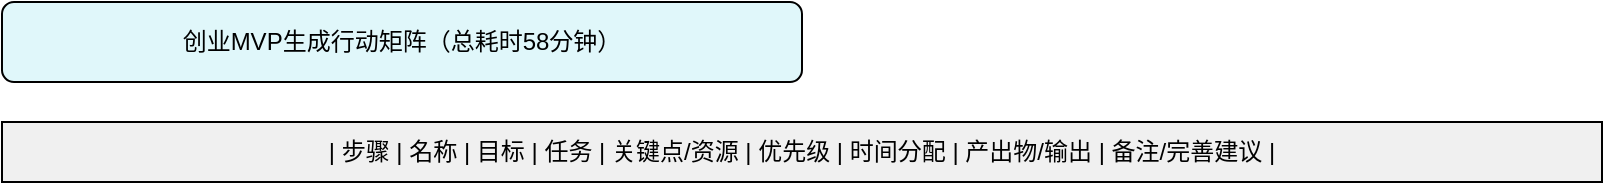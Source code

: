<mxfile version="26.0.9">
  <diagram name="Page-1" id="IQtUckBAeXYavFL6zw9H">
    <mxGraphModel dx="1560" dy="924" grid="1" gridSize="10" guides="1" tooltips="1" connect="1" arrows="1" fold="1" page="1" pageScale="1" pageWidth="1169" pageHeight="827" math="0" shadow="0">
      <root>
        <mxCell id="0" />
        <mxCell id="1" parent="0" />
        <mxCell id="FtllF8iQNaE-0gJXWhkM-1" value="创业MVP生成行动矩阵（总耗时58分钟）" style="rounded=1;whiteSpace=wrap;html=1;fillColor=#e0f7fa;" vertex="1" parent="1">
          <mxGeometry x="100" y="20" width="400" height="40" as="geometry" />
        </mxCell>
        <mxCell id="FtllF8iQNaE-0gJXWhkM-2" value="| 步骤 | 名称 | 目标 | 任务 | 关键点/资源 | 优先级 | 时间分配 | 产出物/输出 | 备注/完善建议 |" style="align=center;verticalAlign=middle;fillColor=#f0f0f0;strokeColor=#000000;strokeWidth=1;whiteSpace=wrap;html=1;" vertex="1" parent="1">
          <mxGeometry x="100" y="80" width="800" height="30" as="geometry" />
        </mxCell>
      </root>
    </mxGraphModel>
  </diagram>
</mxfile>
